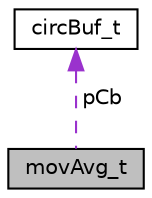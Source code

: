 digraph "movAvg_t"
{
  edge [fontname="Helvetica",fontsize="10",labelfontname="Helvetica",labelfontsize="10"];
  node [fontname="Helvetica",fontsize="10",shape=record];
  Node1 [label="movAvg_t",height=0.2,width=0.4,color="black", fillcolor="grey75", style="filled", fontcolor="black"];
  Node2 -> Node1 [dir="back",color="darkorchid3",fontsize="10",style="dashed",label=" pCb" ,fontname="Helvetica"];
  Node2 [label="circBuf_t",height=0.2,width=0.4,color="black", fillcolor="white", style="filled",URL="$structcircBuf__t.html"];
}
